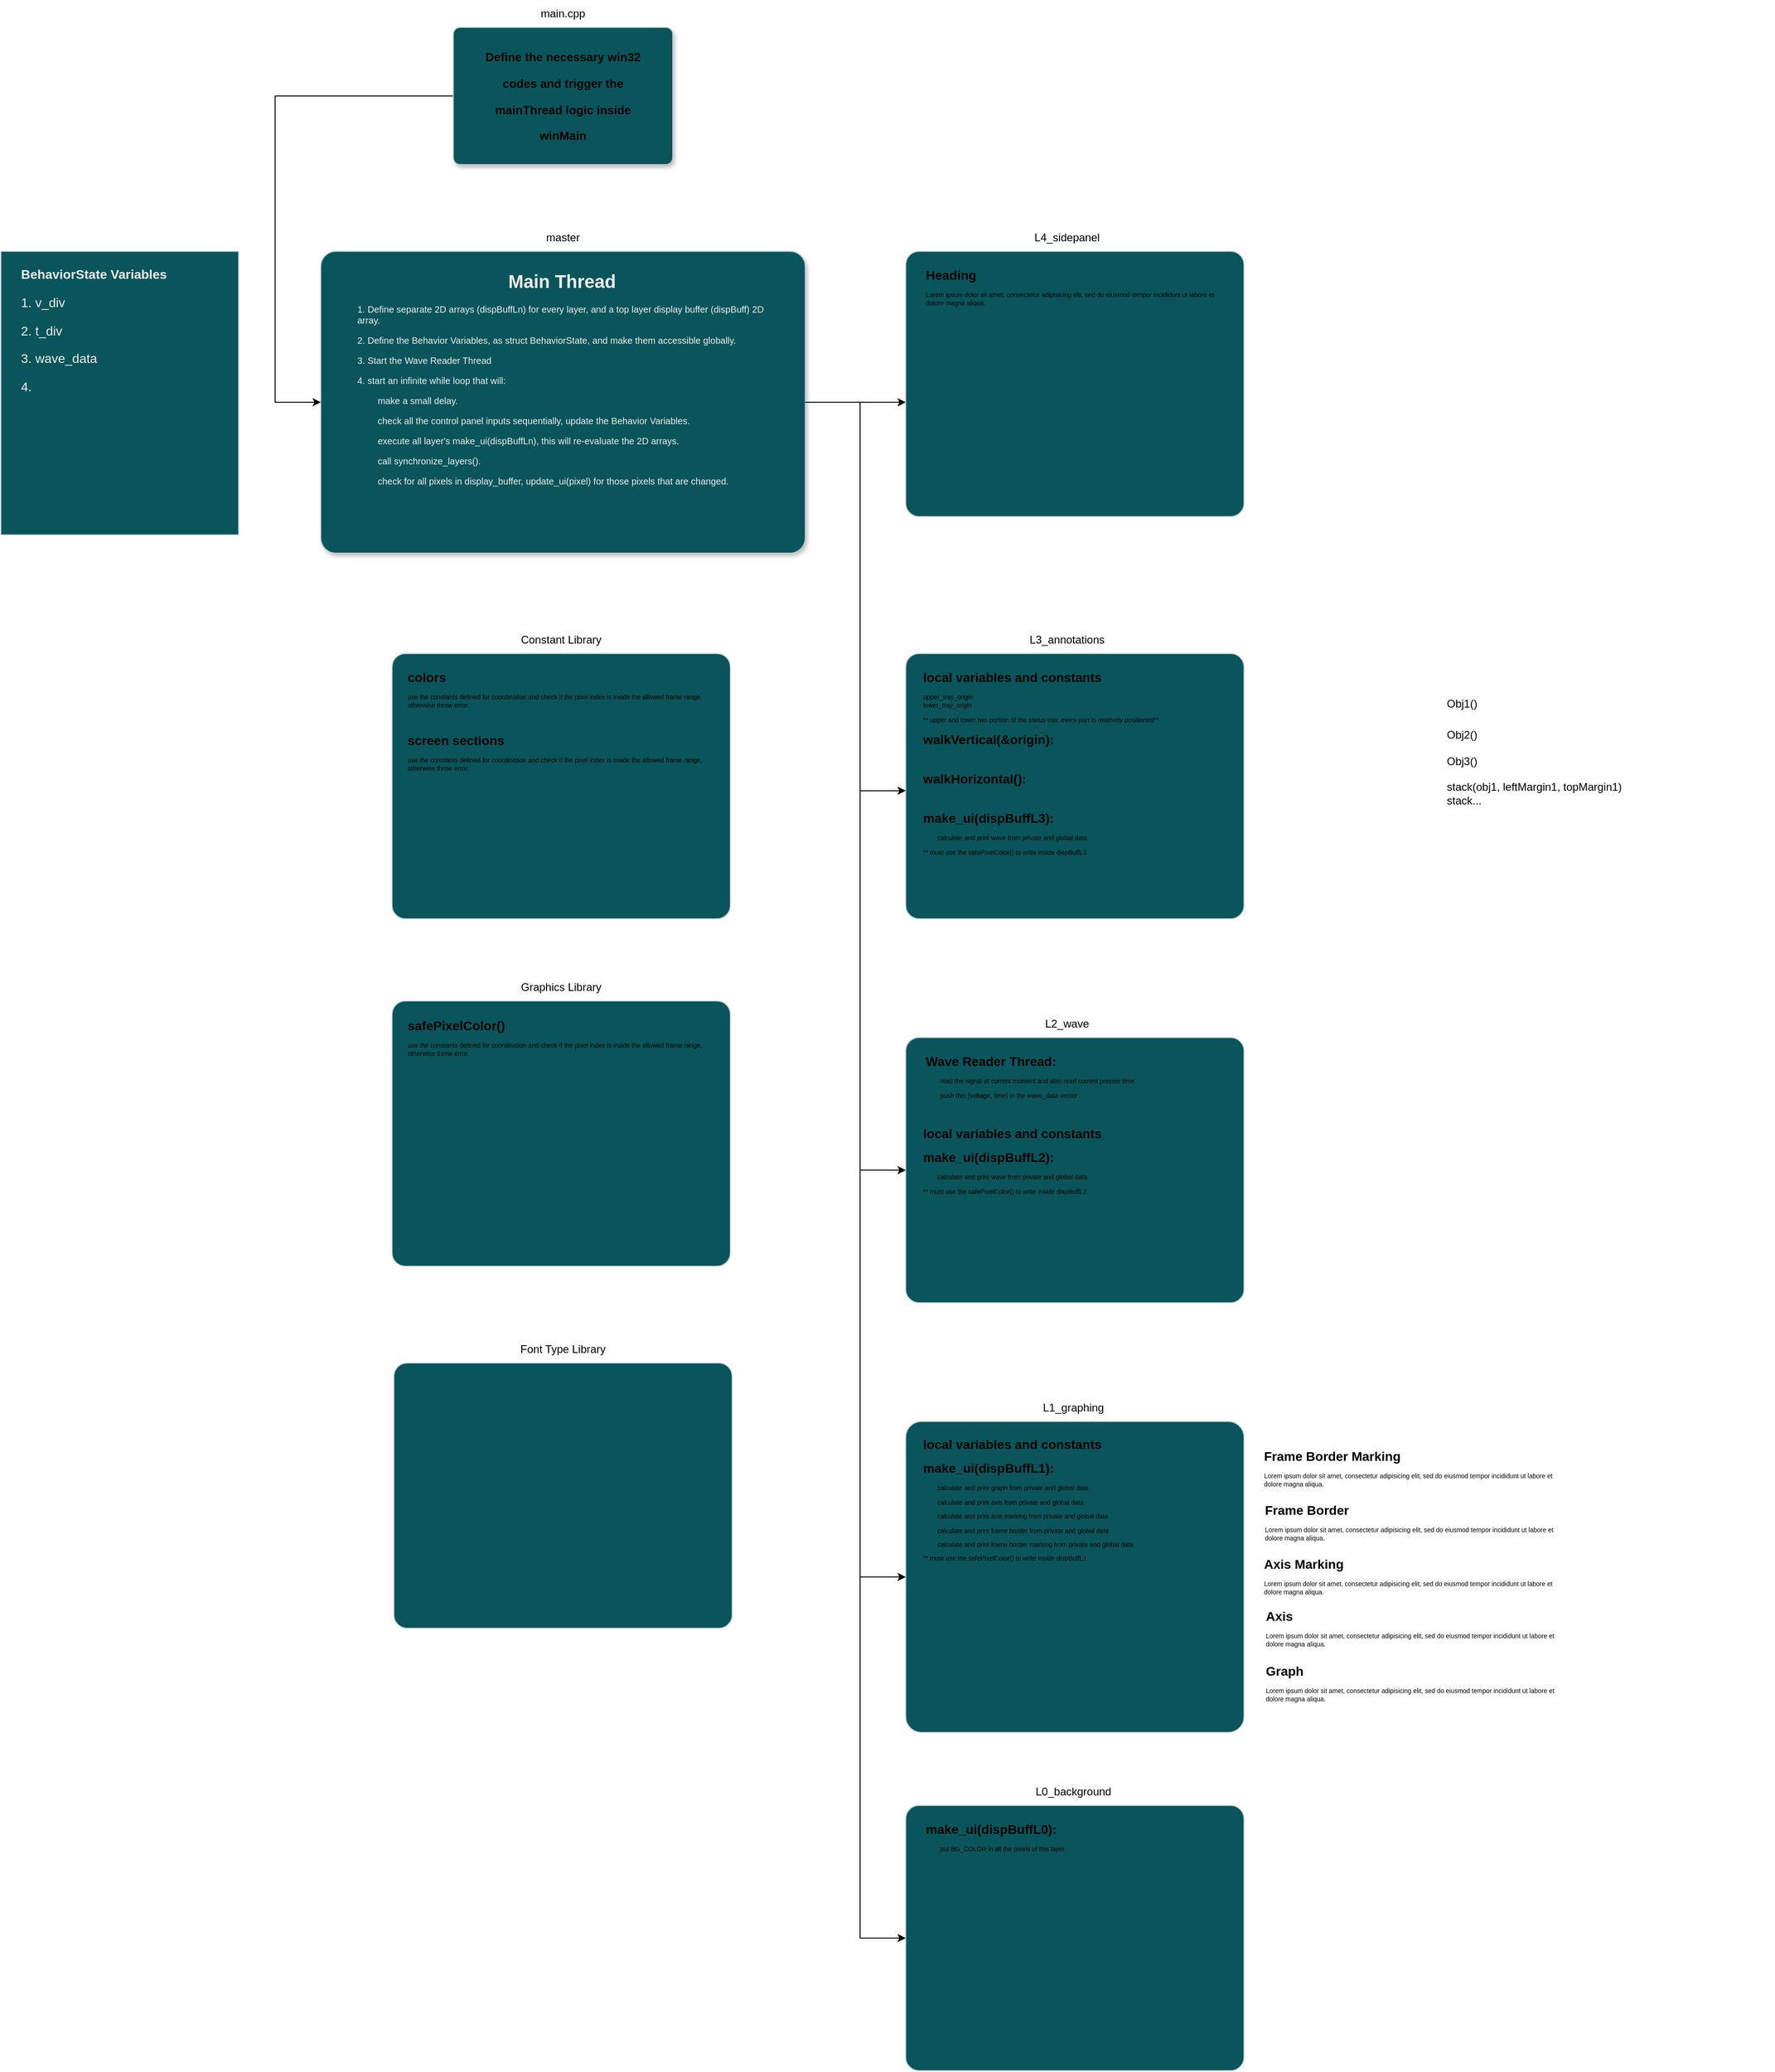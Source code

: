 <mxfile version="27.0.9">
  <diagram name="Page-1" id="D7QICBaOenknfVmRmUUC">
    <mxGraphModel dx="1698" dy="1102" grid="1" gridSize="10" guides="1" tooltips="1" connect="1" arrows="1" fold="1" page="0" pageScale="1" pageWidth="850" pageHeight="1100" math="0" shadow="0">
      <root>
        <mxCell id="0" />
        <mxCell id="1" parent="0" />
        <mxCell id="4Uusxk8nQV4cGoE9MiT4-2" value="" style="whiteSpace=wrap;html=1;rounded=1;arcSize=5;shadow=0;labelBackgroundColor=none;fillColor=#09555B;strokeColor=#BAC8D3;fontColor=#EEEEEE;fontSize=7;" parent="1" vertex="1">
          <mxGeometry x="10" y="-50" width="370" height="290" as="geometry" />
        </mxCell>
        <mxCell id="4Uusxk8nQV4cGoE9MiT4-13" value="" style="edgeStyle=orthogonalEdgeStyle;rounded=0;orthogonalLoop=1;jettySize=auto;html=1;fontSize=7;" parent="1" source="CoY0uKXqRpmQlgdIEU-Q-17" target="CoY0uKXqRpmQlgdIEU-Q-20" edge="1">
          <mxGeometry relative="1" as="geometry">
            <Array as="points">
              <mxPoint x="-20" y="-325" />
              <mxPoint x="-20" y="-325" />
            </Array>
          </mxGeometry>
        </mxCell>
        <mxCell id="CoY0uKXqRpmQlgdIEU-Q-17" value="" style="rounded=1;whiteSpace=wrap;html=1;strokeColor=#BAC8D3;arcSize=5;shadow=1;labelBackgroundColor=none;fillColor=#09555B;fontColor=#EEEEEE;fontSize=7;" parent="1" vertex="1">
          <mxGeometry x="-630" y="-490" width="530" height="330" as="geometry" />
        </mxCell>
        <mxCell id="CoY0uKXqRpmQlgdIEU-Q-20" value="" style="whiteSpace=wrap;html=1;rounded=1;arcSize=5;shadow=0;labelBackgroundColor=none;fillColor=#09555B;strokeColor=#BAC8D3;fontColor=#EEEEEE;fontSize=7;" parent="1" vertex="1">
          <mxGeometry x="10" y="-490" width="370" height="290" as="geometry" />
        </mxCell>
        <mxCell id="CoY0uKXqRpmQlgdIEU-Q-24" value="&lt;h1 style=&quot;text-align: center; margin-top: 0px;&quot;&gt;Main Thread&lt;/h1&gt;&lt;p&gt;1. Define separate 2D arrays (dispBuffLn) for every layer, and a top layer display buffer (dispBuff) 2D array.&lt;/p&gt;&lt;p&gt;2. Define the Behavior Variables, as struct BehaviorState, and make them accessible globally.&lt;/p&gt;&lt;p&gt;3. Start the Wave Reader Thread&lt;/p&gt;&lt;p&gt;4. start an infinite while loop that will:&amp;nbsp;&lt;/p&gt;&lt;p&gt;&lt;span style=&quot;white-space: pre;&quot;&gt;&#x9;&lt;/span&gt;make a small delay.&lt;br&gt;&lt;/p&gt;&lt;p&gt;&lt;span style=&quot;white-space: pre;&quot;&gt;&#x9;&lt;/span&gt;check all the control panel inputs sequentially, update the Behavior Variables.&lt;br&gt;&lt;/p&gt;&lt;p&gt;&lt;span style=&quot;white-space: pre;&quot;&gt;&#x9;&lt;/span&gt;execute&amp;nbsp;all layer&#39;s make_ui(dispBuffLn), this will re-evaluate the 2D arrays.&lt;br&gt;&lt;/p&gt;&lt;p&gt;&lt;span style=&quot;white-space: pre;&quot;&gt;&#x9;&lt;/span&gt;call synchronize_layers().&lt;br&gt;&lt;/p&gt;&lt;p&gt;&lt;span style=&quot;white-space: pre;&quot;&gt;&#x9;&lt;/span&gt;check for all pixels in display_buffer, update_ui(pixel) for those pixels that are changed.&lt;br&gt;&lt;/p&gt;" style="text;html=1;whiteSpace=wrap;overflow=hidden;rounded=0;align=left;labelBackgroundColor=none;fontColor=#EEEEEE;fontSize=10;" parent="1" vertex="1">
          <mxGeometry x="-592" y="-476" width="450" height="291" as="geometry" />
        </mxCell>
        <mxCell id="CoY0uKXqRpmQlgdIEU-Q-33" value="" style="rounded=0;whiteSpace=wrap;html=1;labelBackgroundColor=none;fillColor=#09555B;strokeColor=#BAC8D3;fontColor=#EEEEEE;fontSize=7;" parent="1" vertex="1">
          <mxGeometry x="-980" y="-490" width="260" height="310" as="geometry" />
        </mxCell>
        <mxCell id="CoY0uKXqRpmQlgdIEU-Q-34" value="&lt;h1 style=&quot;margin-top: 0px;&quot;&gt;BehaviorState Variables&lt;/h1&gt;&lt;h1 style=&quot;margin-top: 0px;&quot;&gt;&lt;p style=&quot;font-weight: 400;&quot;&gt;1. v_div&lt;/p&gt;&lt;p style=&quot;font-weight: 400;&quot;&gt;2. t_div&lt;/p&gt;&lt;p style=&quot;font-weight: 400;&quot;&gt;3. wave_data&lt;/p&gt;&lt;p style=&quot;font-weight: 400;&quot;&gt;4.&amp;nbsp;&lt;/p&gt;&lt;/h1&gt;" style="text;html=1;whiteSpace=wrap;overflow=hidden;rounded=0;labelBackgroundColor=none;fontColor=#EEEEEE;fontSize=7;" parent="1" vertex="1">
          <mxGeometry x="-960" y="-480" width="220" height="290" as="geometry" />
        </mxCell>
        <mxCell id="4Uusxk8nQV4cGoE9MiT4-1" value="&lt;h1 style=&quot;margin-top: 0px;&quot;&gt;Heading&lt;/h1&gt;&lt;p&gt;Lorem ipsum dolor sit amet, consectetur adipisicing elit, sed do eiusmod tempor incididunt ut labore et dolore magna aliqua.&lt;/p&gt;" style="text;html=1;whiteSpace=wrap;overflow=hidden;rounded=0;shadow=0;fontSize=7;" parent="1" vertex="1">
          <mxGeometry x="30" y="-479" width="330" height="269" as="geometry" />
        </mxCell>
        <mxCell id="4Uusxk8nQV4cGoE9MiT4-4" value="" style="whiteSpace=wrap;html=1;rounded=1;arcSize=5;shadow=0;labelBackgroundColor=none;fillColor=#09555B;strokeColor=#BAC8D3;fontColor=#EEEEEE;fontSize=7;" parent="1" vertex="1">
          <mxGeometry x="10" y="1210" width="370" height="290" as="geometry" />
        </mxCell>
        <mxCell id="4Uusxk8nQV4cGoE9MiT4-5" value="&lt;h1 style=&quot;margin-top: 0px;&quot;&gt;make_ui(dispBuffL0):&lt;/h1&gt;&lt;p&gt;&lt;span style=&quot;white-space: pre;&quot;&gt;&#x9;&lt;/span&gt;put BG_COLOR in all the pixels of this layer.&lt;/p&gt;" style="text;html=1;whiteSpace=wrap;overflow=hidden;rounded=0;shadow=0;fontSize=7;" parent="1" vertex="1">
          <mxGeometry x="30" y="1221" width="330" height="269" as="geometry" />
        </mxCell>
        <mxCell id="4Uusxk8nQV4cGoE9MiT4-6" value="" style="whiteSpace=wrap;html=1;rounded=1;arcSize=5;shadow=0;labelBackgroundColor=none;fillColor=#09555B;strokeColor=#BAC8D3;fontColor=#EEEEEE;fontSize=7;" parent="1" vertex="1">
          <mxGeometry x="10" y="370" width="370" height="290" as="geometry" />
        </mxCell>
        <mxCell id="4Uusxk8nQV4cGoE9MiT4-7" value="&lt;h1 style=&quot;margin-top: 0px;&quot;&gt;Wave Reader Thread:&lt;/h1&gt;&lt;p&gt;&lt;span style=&quot;white-space: pre;&quot;&gt;&#x9;&lt;/span&gt;read the signal at current moment and also read current precise time.&lt;br&gt;&lt;/p&gt;&lt;p&gt;&lt;span style=&quot;white-space: pre;&quot;&gt;&#x9;&lt;/span&gt;push this (voltage, time) in the wave_data vector&lt;br&gt;&lt;/p&gt;" style="text;html=1;whiteSpace=wrap;overflow=hidden;rounded=0;shadow=0;fontSize=7;" parent="1" vertex="1">
          <mxGeometry x="30" y="381" width="330" height="59" as="geometry" />
        </mxCell>
        <mxCell id="4Uusxk8nQV4cGoE9MiT4-8" value="" style="whiteSpace=wrap;html=1;rounded=1;arcSize=5;shadow=0;labelBackgroundColor=none;fillColor=#09555B;strokeColor=#BAC8D3;fontColor=#EEEEEE;fontSize=7;" parent="1" vertex="1">
          <mxGeometry x="10" y="790" width="370" height="340" as="geometry" />
        </mxCell>
        <mxCell id="4Uusxk8nQV4cGoE9MiT4-9" value="&lt;h1 style=&quot;margin-top: 0px;&quot;&gt;Axis&lt;/h1&gt;&lt;p&gt;Lorem ipsum dolor sit amet, consectetur adipisicing elit, sed do eiusmod tempor incididunt ut labore et dolore magna aliqua.&lt;/p&gt;" style="text;html=1;whiteSpace=wrap;overflow=hidden;rounded=0;shadow=0;fontSize=7;" parent="1" vertex="1">
          <mxGeometry x="401.87" y="988" width="330" height="59" as="geometry" />
        </mxCell>
        <mxCell id="4Uusxk8nQV4cGoE9MiT4-14" value="" style="endArrow=classic;html=1;rounded=0;exitX=1;exitY=0.5;exitDx=0;exitDy=0;entryX=0;entryY=0.517;entryDx=0;entryDy=0;entryPerimeter=0;fontSize=7;" parent="1" source="CoY0uKXqRpmQlgdIEU-Q-17" target="4Uusxk8nQV4cGoE9MiT4-2" edge="1">
          <mxGeometry width="50" height="50" relative="1" as="geometry">
            <mxPoint x="50" y="-150" as="sourcePoint" />
            <mxPoint x="-10" y="-80" as="targetPoint" />
            <Array as="points">
              <mxPoint x="-40" y="-325" />
              <mxPoint x="-40" y="100" />
            </Array>
          </mxGeometry>
        </mxCell>
        <mxCell id="4Uusxk8nQV4cGoE9MiT4-15" value="" style="endArrow=classic;html=1;rounded=0;exitX=1;exitY=0.5;exitDx=0;exitDy=0;entryX=0;entryY=0.5;entryDx=0;entryDy=0;fontSize=7;" parent="1" source="CoY0uKXqRpmQlgdIEU-Q-17" target="4Uusxk8nQV4cGoE9MiT4-6" edge="1">
          <mxGeometry width="50" height="50" relative="1" as="geometry">
            <mxPoint x="-20" y="-120" as="sourcePoint" />
            <mxPoint x="30" y="-170" as="targetPoint" />
            <Array as="points">
              <mxPoint x="-40" y="-325" />
              <mxPoint x="-40" y="515" />
            </Array>
          </mxGeometry>
        </mxCell>
        <mxCell id="4Uusxk8nQV4cGoE9MiT4-16" value="" style="endArrow=classic;html=1;rounded=0;exitX=1;exitY=0.5;exitDx=0;exitDy=0;entryX=0;entryY=0.5;entryDx=0;entryDy=0;fontSize=7;" parent="1" source="CoY0uKXqRpmQlgdIEU-Q-17" target="4Uusxk8nQV4cGoE9MiT4-8" edge="1">
          <mxGeometry width="50" height="50" relative="1" as="geometry">
            <mxPoint x="-30" y="-180" as="sourcePoint" />
            <mxPoint x="20" y="-230" as="targetPoint" />
            <Array as="points">
              <mxPoint x="-40" y="-325" />
              <mxPoint x="-40" y="960" />
            </Array>
          </mxGeometry>
        </mxCell>
        <mxCell id="4Uusxk8nQV4cGoE9MiT4-17" value="" style="endArrow=classic;html=1;rounded=0;exitX=1;exitY=0.5;exitDx=0;exitDy=0;entryX=0;entryY=0.5;entryDx=0;entryDy=0;fontSize=7;" parent="1" source="CoY0uKXqRpmQlgdIEU-Q-17" target="4Uusxk8nQV4cGoE9MiT4-4" edge="1">
          <mxGeometry width="50" height="50" relative="1" as="geometry">
            <mxPoint x="-40" y="270" as="sourcePoint" />
            <mxPoint x="10" y="220" as="targetPoint" />
            <Array as="points">
              <mxPoint x="-40" y="-325" />
              <mxPoint x="-40" y="1355" />
            </Array>
          </mxGeometry>
        </mxCell>
        <mxCell id="4Uusxk8nQV4cGoE9MiT4-23" value="" style="whiteSpace=wrap;html=1;rounded=1;arcSize=5;shadow=0;labelBackgroundColor=none;fillColor=#09555B;strokeColor=#BAC8D3;fontColor=#EEEEEE;fontSize=7;" parent="1" vertex="1">
          <mxGeometry x="-552" y="-50" width="370" height="290" as="geometry" />
        </mxCell>
        <mxCell id="4Uusxk8nQV4cGoE9MiT4-25" value="Constant Library" style="text;html=1;align=center;verticalAlign=middle;whiteSpace=wrap;rounded=0;" parent="1" vertex="1">
          <mxGeometry x="-422" y="-80" width="110" height="30" as="geometry" />
        </mxCell>
        <mxCell id="4Uusxk8nQV4cGoE9MiT4-27" value="" style="whiteSpace=wrap;html=1;rounded=1;arcSize=5;shadow=0;labelBackgroundColor=none;fillColor=#09555B;strokeColor=#BAC8D3;fontColor=#EEEEEE;fontSize=7;" parent="1" vertex="1">
          <mxGeometry x="-552" y="330" width="370" height="290" as="geometry" />
        </mxCell>
        <mxCell id="4Uusxk8nQV4cGoE9MiT4-29" value="Graphics Library" style="text;html=1;align=center;verticalAlign=middle;whiteSpace=wrap;rounded=0;" parent="1" vertex="1">
          <mxGeometry x="-422" y="300" width="110" height="30" as="geometry" />
        </mxCell>
        <mxCell id="4Uusxk8nQV4cGoE9MiT4-30" value="" style="whiteSpace=wrap;html=1;rounded=1;arcSize=5;shadow=0;labelBackgroundColor=none;fillColor=#09555B;strokeColor=#BAC8D3;fontColor=#EEEEEE;fontSize=7;" parent="1" vertex="1">
          <mxGeometry x="-550" y="726" width="370" height="290" as="geometry" />
        </mxCell>
        <mxCell id="4Uusxk8nQV4cGoE9MiT4-32" value="Font Type Library" style="text;html=1;align=center;verticalAlign=middle;whiteSpace=wrap;rounded=0;" parent="1" vertex="1">
          <mxGeometry x="-420" y="696" width="110" height="30" as="geometry" />
        </mxCell>
        <mxCell id="x_DFqZ_SWYjDULnQ6Q-3-1" value="&lt;font style=&quot;font-size: 12px;&quot;&gt;L0_background&lt;/font&gt;" style="text;html=1;align=center;verticalAlign=middle;whiteSpace=wrap;rounded=0;fontSize=7;" parent="1" vertex="1">
          <mxGeometry x="141.25" y="1180" width="105" height="30" as="geometry" />
        </mxCell>
        <mxCell id="x_DFqZ_SWYjDULnQ6Q-3-2" value="&lt;font style=&quot;font-size: 12px;&quot;&gt;L1_graphing&lt;/font&gt;" style="text;html=1;align=center;verticalAlign=middle;whiteSpace=wrap;rounded=0;fontSize=7;" parent="1" vertex="1">
          <mxGeometry x="141.25" y="760" width="105" height="30" as="geometry" />
        </mxCell>
        <mxCell id="x_DFqZ_SWYjDULnQ6Q-3-3" value="&lt;font style=&quot;font-size: 12px;&quot;&gt;L2_wave&lt;/font&gt;" style="text;html=1;align=center;verticalAlign=middle;whiteSpace=wrap;rounded=0;fontSize=7;" parent="1" vertex="1">
          <mxGeometry x="133.75" y="340" width="105" height="30" as="geometry" />
        </mxCell>
        <mxCell id="x_DFqZ_SWYjDULnQ6Q-3-4" value="&lt;font style=&quot;font-size: 12px;&quot;&gt;L3_annotations&lt;/font&gt;" style="text;html=1;align=center;verticalAlign=middle;whiteSpace=wrap;rounded=0;fontSize=7;" parent="1" vertex="1">
          <mxGeometry x="133.75" y="-80" width="105" height="30" as="geometry" />
        </mxCell>
        <mxCell id="x_DFqZ_SWYjDULnQ6Q-3-5" value="&lt;font style=&quot;font-size: 12px;&quot;&gt;L4_sidepanel&lt;/font&gt;" style="text;html=1;align=center;verticalAlign=middle;whiteSpace=wrap;rounded=0;fontSize=7;" parent="1" vertex="1">
          <mxGeometry x="133.75" y="-520" width="105" height="30" as="geometry" />
        </mxCell>
        <mxCell id="x_DFqZ_SWYjDULnQ6Q-3-6" value="&lt;h1 style=&quot;margin-top: 0px;&quot;&gt;Graph&lt;/h1&gt;&lt;p&gt;Lorem ipsum dolor sit amet, consectetur adipisicing elit, sed do eiusmod tempor incididunt ut labore et dolore magna aliqua.&lt;/p&gt;" style="text;html=1;whiteSpace=wrap;overflow=hidden;rounded=0;shadow=0;fontSize=7;" parent="1" vertex="1">
          <mxGeometry x="401.87" y="1048" width="330" height="59" as="geometry" />
        </mxCell>
        <mxCell id="x_DFqZ_SWYjDULnQ6Q-3-7" value="&lt;h1 style=&quot;margin-top: 0px;&quot;&gt;Axis Marking&lt;/h1&gt;&lt;p&gt;Lorem ipsum dolor sit amet, consectetur adipisicing elit, sed do eiusmod tempor incididunt ut labore et dolore magna aliqua.&lt;/p&gt;" style="text;html=1;whiteSpace=wrap;overflow=hidden;rounded=0;shadow=0;fontSize=7;" parent="1" vertex="1">
          <mxGeometry x="400" y="931" width="330" height="59" as="geometry" />
        </mxCell>
        <mxCell id="x_DFqZ_SWYjDULnQ6Q-3-8" value="&lt;h1 style=&quot;margin-top: 0px;&quot;&gt;Frame Border&lt;/h1&gt;&lt;p&gt;Lorem ipsum dolor sit amet, consectetur adipisicing elit, sed do eiusmod tempor incididunt ut labore et dolore magna aliqua.&lt;/p&gt;" style="text;html=1;whiteSpace=wrap;overflow=hidden;rounded=0;shadow=0;fontSize=7;" parent="1" vertex="1">
          <mxGeometry x="401.25" y="872" width="330" height="59" as="geometry" />
        </mxCell>
        <mxCell id="x_DFqZ_SWYjDULnQ6Q-3-9" value="&lt;h1 style=&quot;margin-top: 0px;&quot;&gt;Frame Border Marking&lt;/h1&gt;&lt;p&gt;Lorem ipsum dolor sit amet, consectetur adipisicing elit, sed do eiusmod tempor incididunt ut labore et dolore magna aliqua.&lt;/p&gt;" style="text;html=1;whiteSpace=wrap;overflow=hidden;rounded=0;shadow=0;fontSize=7;" parent="1" vertex="1">
          <mxGeometry x="400" y="813" width="330" height="59" as="geometry" />
        </mxCell>
        <mxCell id="x_DFqZ_SWYjDULnQ6Q-3-10" value="&lt;h1 style=&quot;margin-top: 0px;&quot;&gt;safePixelColor()&lt;/h1&gt;&lt;p&gt;use the constants defined for coordination and check if the pixel index is inside the allowed frame range, otherwise throw error.&lt;/p&gt;" style="text;html=1;whiteSpace=wrap;overflow=hidden;rounded=0;fontSize=7;" parent="1" vertex="1">
          <mxGeometry x="-537" y="342" width="340" height="58" as="geometry" />
        </mxCell>
        <mxCell id="x_DFqZ_SWYjDULnQ6Q-3-11" value="&lt;h1 style=&quot;margin-top: 0px;&quot;&gt;colors&lt;/h1&gt;&lt;p&gt;use the constants defined for coordination and check if the pixel index is inside the allowed frame range, otherwise throw error.&lt;/p&gt;" style="text;html=1;whiteSpace=wrap;overflow=hidden;rounded=0;fontSize=7;" parent="1" vertex="1">
          <mxGeometry x="-537" y="-39" width="340" height="58" as="geometry" />
        </mxCell>
        <mxCell id="x_DFqZ_SWYjDULnQ6Q-3-12" value="&lt;h1 style=&quot;margin-top: 0px;&quot;&gt;screen sections&lt;/h1&gt;&lt;p&gt;use the constants defined for coordination and check if the pixel index is inside the allowed frame range, otherwise throw error.&lt;/p&gt;" style="text;html=1;whiteSpace=wrap;overflow=hidden;rounded=0;fontSize=7;" parent="1" vertex="1">
          <mxGeometry x="-537" y="30" width="340" height="58" as="geometry" />
        </mxCell>
        <mxCell id="x_DFqZ_SWYjDULnQ6Q-3-13" value="&lt;h1 style=&quot;margin-top: 0px;&quot;&gt;local variables and constants&lt;/h1&gt;&lt;h1 style=&quot;margin-top: 0px;&quot;&gt;make_ui(dispBuffL1):&lt;/h1&gt;&lt;p&gt;&lt;span style=&quot;white-space: pre;&quot;&gt;&#x9;&lt;/span&gt;calculate and print graph from private and global data&lt;br&gt;&lt;/p&gt;&lt;p&gt;&lt;span style=&quot;white-space: pre;&quot;&gt;&#x9;&lt;/span&gt;calculate and print axis from private and global data&lt;br&gt;&lt;/p&gt;&lt;p&gt;&lt;span style=&quot;white-space: pre;&quot;&gt;&#x9;&lt;/span&gt;&lt;span style=&quot;background-color: transparent; color: light-dark(rgb(0, 0, 0), rgb(255, 255, 255));&quot;&gt;calculate and print axis marking from private and global data&lt;/span&gt;&lt;/p&gt;&lt;p&gt;&lt;span style=&quot;background-color: transparent; color: light-dark(rgb(0, 0, 0), rgb(255, 255, 255));&quot;&gt;&lt;span style=&quot;white-space: pre;&quot;&gt;&#x9;&lt;/span&gt;&lt;/span&gt;&lt;span style=&quot;background-color: transparent; color: light-dark(rgb(0, 0, 0), rgb(255, 255, 255));&quot;&gt;calculate and print frame border from private and global data&lt;/span&gt;&lt;/p&gt;&lt;p&gt;&lt;span style=&quot;background-color: transparent; color: light-dark(rgb(0, 0, 0), rgb(255, 255, 255));&quot;&gt;&lt;span style=&quot;white-space: pre;&quot;&gt;&#x9;&lt;/span&gt;&lt;/span&gt;&lt;span style=&quot;background-color: transparent; color: light-dark(rgb(0, 0, 0), rgb(255, 255, 255));&quot;&gt;calculate and print frame border marking from private and global data&lt;/span&gt;&lt;/p&gt;&lt;p&gt;&lt;span style=&quot;background-color: transparent; color: light-dark(rgb(0, 0, 0), rgb(255, 255, 255));&quot;&gt;** must use the safePixelColor() to write inside dispBuffL1&lt;/span&gt;&lt;/p&gt;" style="text;html=1;whiteSpace=wrap;overflow=hidden;rounded=0;shadow=0;fontSize=7;" parent="1" vertex="1">
          <mxGeometry x="27" y="800" width="330" height="160" as="geometry" />
        </mxCell>
        <mxCell id="x_DFqZ_SWYjDULnQ6Q-3-14" value="&lt;h1 style=&quot;margin-top: 0px;&quot;&gt;local variables and constants&lt;/h1&gt;&lt;h1 style=&quot;margin-top: 0px;&quot;&gt;make_ui(dispBuffL2):&lt;/h1&gt;&lt;p&gt;&lt;span style=&quot;white-space: pre;&quot;&gt;&#x9;&lt;/span&gt;calculate and print wave from private and global data&lt;/p&gt;&lt;p&gt;** must use the safePixelColor() to write inside dispBuffL2&lt;/p&gt;" style="text;html=1;whiteSpace=wrap;overflow=hidden;rounded=0;shadow=0;fontSize=7;" parent="1" vertex="1">
          <mxGeometry x="27" y="460" width="330" height="140" as="geometry" />
        </mxCell>
        <mxCell id="x_DFqZ_SWYjDULnQ6Q-3-15" value="&lt;h1 style=&quot;margin-top: 0px;&quot;&gt;local variables and constants&lt;/h1&gt;&lt;div&gt;upper_tray_origin&lt;/div&gt;&lt;div&gt;lower_tray_origin&lt;/div&gt;&lt;div&gt;&lt;br&gt;&lt;/div&gt;&lt;div&gt;** upper and lower two portion of the status tray, every part is relatively positioned**&lt;/div&gt;&lt;div&gt;&lt;br&gt;&lt;/div&gt;&lt;h1 style=&quot;margin-top: 0px;&quot;&gt;walkVertical(&amp;amp;origin):&lt;/h1&gt;&lt;div&gt;&lt;span style=&quot;white-space: pre;&quot;&gt;&#x9;&lt;/span&gt;&lt;br&gt;&lt;/div&gt;&lt;div&gt;&lt;br&gt;&lt;/div&gt;&lt;h1 style=&quot;margin-top: 0px;&quot;&gt;walkHorizontal():&lt;/h1&gt;&lt;div&gt;&lt;br&gt;&lt;/div&gt;&lt;div&gt;&lt;br&gt;&lt;/div&gt;&lt;h1 style=&quot;margin-top: 0px;&quot;&gt;make_ui(dispBuffL3):&lt;/h1&gt;&lt;p&gt;&lt;span style=&quot;white-space: pre;&quot;&gt;&#x9;&lt;/span&gt;calculate and print wave from private and global data&lt;/p&gt;&lt;p&gt;** must use the safePixelColor() to write inside dispBuffL3&lt;/p&gt;" style="text;html=1;whiteSpace=wrap;overflow=hidden;rounded=0;shadow=0;fontSize=7;" parent="1" vertex="1">
          <mxGeometry x="27" y="-39" width="330" height="259" as="geometry" />
        </mxCell>
        <mxCell id="x_DFqZ_SWYjDULnQ6Q-3-20" value="&lt;h1 style=&quot;margin-top: 0px;&quot;&gt;&lt;span style=&quot;font-size: 12px; font-weight: 400;&quot;&gt;Obj1()&lt;/span&gt;&lt;/h1&gt;&lt;div&gt;&lt;span style=&quot;font-size: 12px; font-weight: 400;&quot;&gt;Obj2()&lt;/span&gt;&lt;/div&gt;&lt;div&gt;&lt;span style=&quot;font-size: 12px; font-weight: 400;&quot;&gt;&lt;br&gt;&lt;/span&gt;&lt;/div&gt;&lt;div&gt;&lt;span style=&quot;font-size: 12px; font-weight: 400;&quot;&gt;Obj3()&lt;/span&gt;&lt;/div&gt;&lt;div&gt;&lt;span style=&quot;font-size: 12px; font-weight: 400;&quot;&gt;&lt;br&gt;&lt;/span&gt;&lt;/div&gt;&lt;div&gt;stack(obj1, leftMargin1, topMargin1)&lt;/div&gt;&lt;div&gt;stack...&lt;/div&gt;" style="text;html=1;whiteSpace=wrap;overflow=hidden;rounded=0;" parent="1" vertex="1">
          <mxGeometry x="600" y="-20" width="360" height="300" as="geometry" />
        </mxCell>
        <mxCell id="HlpkgcP61pGtncHFr5WV-1" value="master" style="text;html=1;align=center;verticalAlign=middle;whiteSpace=wrap;rounded=0;" vertex="1" parent="1">
          <mxGeometry x="-395" y="-520" width="60" height="30" as="geometry" />
        </mxCell>
        <mxCell id="HlpkgcP61pGtncHFr5WV-6" value="" style="endArrow=classic;html=1;rounded=0;exitX=0;exitY=0.5;exitDx=0;exitDy=0;entryX=0;entryY=0.5;entryDx=0;entryDy=0;" edge="1" parent="1" source="HlpkgcP61pGtncHFr5WV-7" target="CoY0uKXqRpmQlgdIEU-Q-17">
          <mxGeometry width="50" height="50" relative="1" as="geometry">
            <mxPoint x="-515" y="-660" as="sourcePoint" />
            <mxPoint x="-320" y="-640" as="targetPoint" />
            <Array as="points">
              <mxPoint x="-680" y="-660" />
              <mxPoint x="-680" y="-325" />
            </Array>
          </mxGeometry>
        </mxCell>
        <mxCell id="HlpkgcP61pGtncHFr5WV-7" value="" style="rounded=1;whiteSpace=wrap;html=1;strokeColor=#BAC8D3;arcSize=5;shadow=1;labelBackgroundColor=none;fillColor=#09555B;fontColor=#EEEEEE;fontSize=7;" vertex="1" parent="1">
          <mxGeometry x="-485" y="-735" width="240" height="150" as="geometry" />
        </mxCell>
        <mxCell id="HlpkgcP61pGtncHFr5WV-8" value="main.cpp" style="text;html=1;align=center;verticalAlign=middle;whiteSpace=wrap;rounded=0;" vertex="1" parent="1">
          <mxGeometry x="-395" y="-765" width="60" height="30" as="geometry" />
        </mxCell>
        <mxCell id="HlpkgcP61pGtncHFr5WV-9" value="&lt;h1 style=&quot;margin-top: 0px;&quot;&gt;&lt;font style=&quot;font-size: 13px;&quot;&gt;Define the necessary win32 codes and trigger the mainThread logic inside winMain&lt;/font&gt;&lt;/h1&gt;" style="text;html=1;whiteSpace=wrap;overflow=hidden;rounded=0;align=center;" vertex="1" parent="1">
          <mxGeometry x="-455" y="-727" width="180" height="120" as="geometry" />
        </mxCell>
      </root>
    </mxGraphModel>
  </diagram>
</mxfile>
